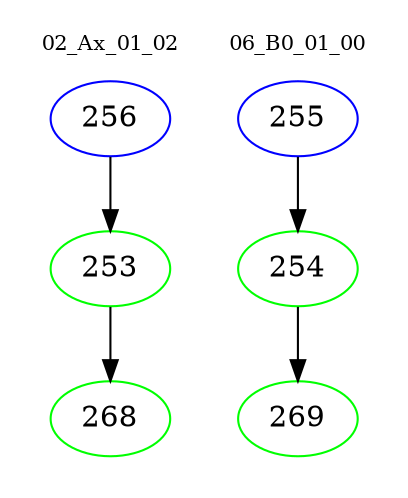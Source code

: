 digraph{
subgraph cluster_0 {
color = white
label = "02_Ax_01_02";
fontsize=10;
T0_256 [label="256", color="blue"]
T0_256 -> T0_253 [color="black"]
T0_253 [label="253", color="green"]
T0_253 -> T0_268 [color="black"]
T0_268 [label="268", color="green"]
}
subgraph cluster_1 {
color = white
label = "06_B0_01_00";
fontsize=10;
T1_255 [label="255", color="blue"]
T1_255 -> T1_254 [color="black"]
T1_254 [label="254", color="green"]
T1_254 -> T1_269 [color="black"]
T1_269 [label="269", color="green"]
}
}
